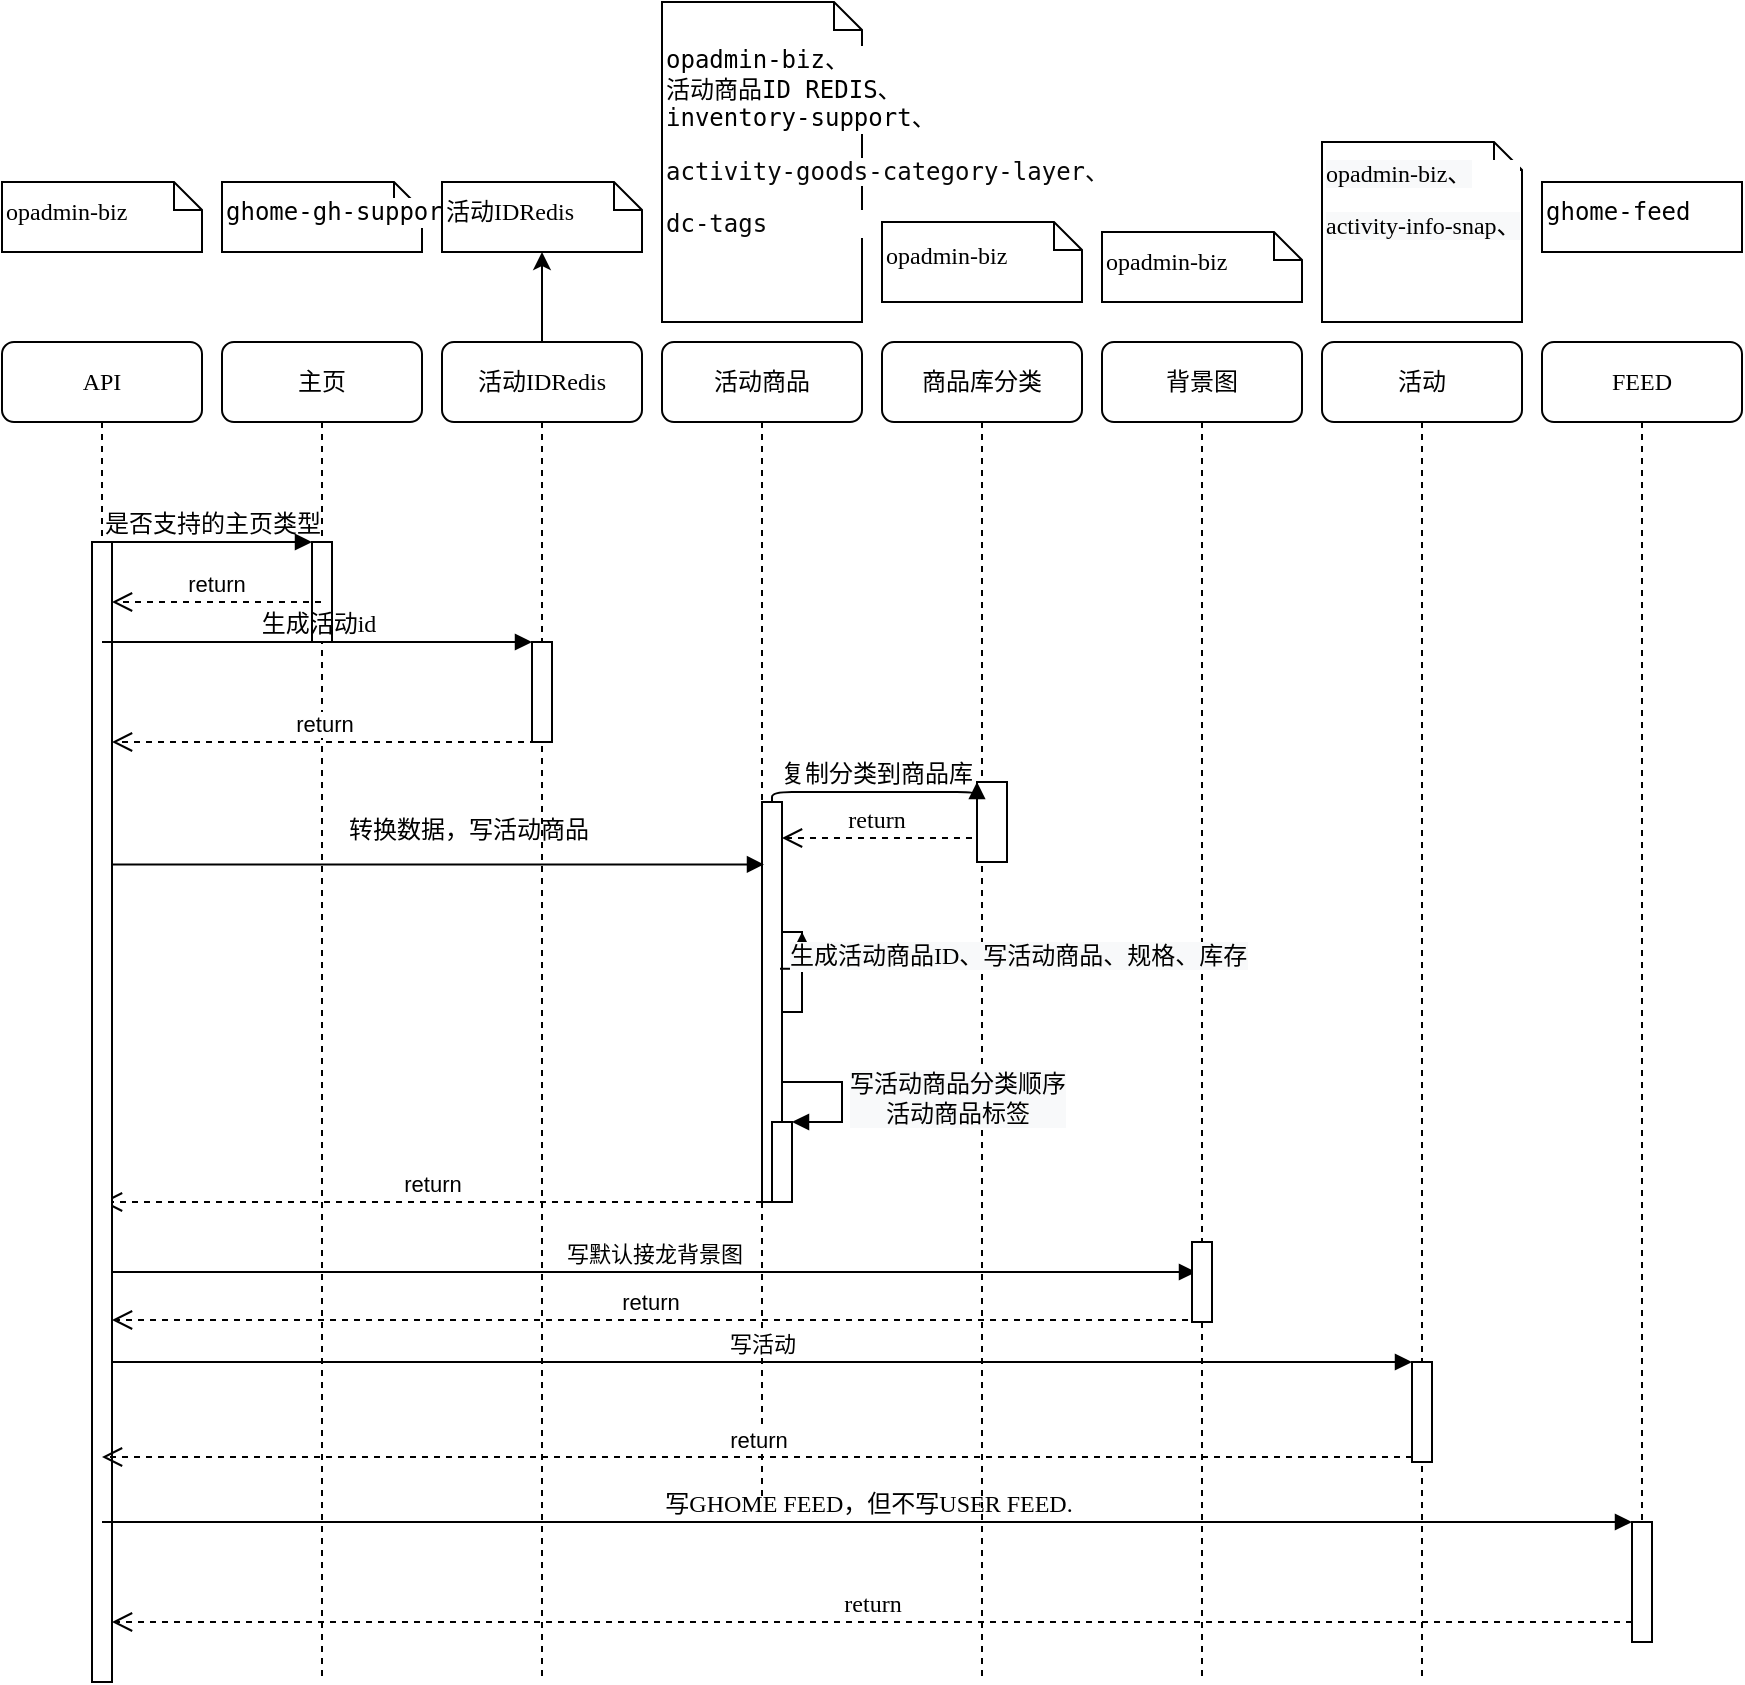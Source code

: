 <mxfile version="20.2.8" type="github">
  <diagram name="Page-1" id="13e1069c-82ec-6db2-03f1-153e76fe0fe0">
    <mxGraphModel dx="1422" dy="1612" grid="1" gridSize="10" guides="1" tooltips="1" connect="1" arrows="1" fold="1" page="1" pageScale="1" pageWidth="1100" pageHeight="850" background="none" math="0" shadow="0">
      <root>
        <mxCell id="0" />
        <mxCell id="1" parent="0" />
        <mxCell id="7baba1c4bc27f4b0-2" value="&lt;pre style=&quot;background-color: rgb(255, 255, 255); font-family: &amp;quot;JetBrains Mono&amp;quot;, monospace; font-size: 9pt;&quot;&gt;&lt;span style=&quot;&quot;&gt;主页&lt;/span&gt;&lt;/pre&gt;" style="shape=umlLifeline;perimeter=lifelinePerimeter;whiteSpace=wrap;html=1;container=1;collapsible=0;recursiveResize=0;outlineConnect=0;rounded=1;shadow=0;comic=0;labelBackgroundColor=none;strokeWidth=1;fontFamily=Verdana;fontSize=12;align=center;fontColor=#000000;" parent="1" vertex="1">
          <mxGeometry x="210" y="110" width="100" height="670" as="geometry" />
        </mxCell>
        <mxCell id="7baba1c4bc27f4b0-10" value="" style="html=1;points=[];perimeter=orthogonalPerimeter;rounded=0;shadow=0;comic=0;labelBackgroundColor=none;strokeWidth=1;fontFamily=Verdana;fontSize=12;align=center;" parent="7baba1c4bc27f4b0-2" vertex="1">
          <mxGeometry x="45" y="100" width="10" height="50" as="geometry" />
        </mxCell>
        <mxCell id="uvjcX-9irBK1Zf8yvH0O-16" value="" style="edgeStyle=orthogonalEdgeStyle;rounded=0;orthogonalLoop=1;jettySize=auto;html=1;fontColor=#000000;" edge="1" parent="1" source="7baba1c4bc27f4b0-3" target="7baba1c4bc27f4b0-42">
          <mxGeometry relative="1" as="geometry" />
        </mxCell>
        <mxCell id="7baba1c4bc27f4b0-3" value="活动IDRedis" style="shape=umlLifeline;perimeter=lifelinePerimeter;whiteSpace=wrap;html=1;container=1;collapsible=0;recursiveResize=0;outlineConnect=0;rounded=1;shadow=0;comic=0;labelBackgroundColor=none;strokeWidth=1;fontFamily=Verdana;fontSize=12;align=center;" parent="1" vertex="1">
          <mxGeometry x="320" y="110" width="100" height="670" as="geometry" />
        </mxCell>
        <mxCell id="uvjcX-9irBK1Zf8yvH0O-20" value="return" style="html=1;verticalAlign=bottom;endArrow=open;dashed=1;endSize=8;rounded=0;fontColor=#000000;" edge="1" parent="7baba1c4bc27f4b0-3" target="7baba1c4bc27f4b0-8">
          <mxGeometry relative="1" as="geometry">
            <mxPoint x="160" y="430" as="sourcePoint" />
            <mxPoint x="80" y="430" as="targetPoint" />
          </mxGeometry>
        </mxCell>
        <mxCell id="7baba1c4bc27f4b0-4" value="商品库分类" style="shape=umlLifeline;perimeter=lifelinePerimeter;whiteSpace=wrap;html=1;container=1;collapsible=0;recursiveResize=0;outlineConnect=0;rounded=1;shadow=0;comic=0;labelBackgroundColor=none;strokeWidth=1;fontFamily=Verdana;fontSize=12;align=center;" parent="1" vertex="1">
          <mxGeometry x="540" y="110" width="100" height="670" as="geometry" />
        </mxCell>
        <mxCell id="7baba1c4bc27f4b0-5" value="活动商品" style="shape=umlLifeline;perimeter=lifelinePerimeter;whiteSpace=wrap;html=1;container=1;collapsible=0;recursiveResize=0;outlineConnect=0;rounded=1;shadow=0;comic=0;labelBackgroundColor=none;strokeWidth=1;fontFamily=Verdana;fontSize=12;align=center;" parent="1" vertex="1">
          <mxGeometry x="430" y="110" width="100" height="580" as="geometry" />
        </mxCell>
        <mxCell id="7baba1c4bc27f4b0-34" value="" style="html=1;points=[];perimeter=orthogonalPerimeter;rounded=0;shadow=0;comic=0;labelBackgroundColor=none;strokeWidth=1;fontFamily=Verdana;fontSize=12;align=center;" parent="7baba1c4bc27f4b0-5" vertex="1">
          <mxGeometry x="50" y="300" width="10" height="70" as="geometry" />
        </mxCell>
        <mxCell id="7baba1c4bc27f4b0-6" value="背景图" style="shape=umlLifeline;perimeter=lifelinePerimeter;whiteSpace=wrap;html=1;container=1;collapsible=0;recursiveResize=0;outlineConnect=0;rounded=1;shadow=0;comic=0;labelBackgroundColor=none;strokeWidth=1;fontFamily=Verdana;fontSize=12;align=center;" parent="1" vertex="1">
          <mxGeometry x="650" y="110" width="100" height="670" as="geometry" />
        </mxCell>
        <mxCell id="7baba1c4bc27f4b0-7" value="活动" style="shape=umlLifeline;perimeter=lifelinePerimeter;whiteSpace=wrap;html=1;container=1;collapsible=0;recursiveResize=0;outlineConnect=0;rounded=1;shadow=0;comic=0;labelBackgroundColor=none;strokeWidth=1;fontFamily=Verdana;fontSize=12;align=center;" parent="1" vertex="1">
          <mxGeometry x="760" y="110" width="100" height="670" as="geometry" />
        </mxCell>
        <mxCell id="uvjcX-9irBK1Zf8yvH0O-23" value="" style="html=1;points=[];perimeter=orthogonalPerimeter;fontColor=#000000;" vertex="1" parent="7baba1c4bc27f4b0-7">
          <mxGeometry x="45" y="510" width="10" height="50" as="geometry" />
        </mxCell>
        <mxCell id="7baba1c4bc27f4b0-8" value="API" style="shape=umlLifeline;perimeter=lifelinePerimeter;whiteSpace=wrap;html=1;container=1;collapsible=0;recursiveResize=0;outlineConnect=0;rounded=1;shadow=0;comic=0;labelBackgroundColor=none;strokeWidth=1;fontFamily=Verdana;fontSize=12;align=center;" parent="1" vertex="1">
          <mxGeometry x="100" y="110" width="100" height="670" as="geometry" />
        </mxCell>
        <mxCell id="7baba1c4bc27f4b0-9" value="" style="html=1;points=[];perimeter=orthogonalPerimeter;rounded=0;shadow=0;comic=0;labelBackgroundColor=none;strokeWidth=1;fontFamily=Verdana;fontSize=12;align=center;" parent="7baba1c4bc27f4b0-8" vertex="1">
          <mxGeometry x="45" y="100" width="10" height="570" as="geometry" />
        </mxCell>
        <mxCell id="uvjcX-9irBK1Zf8yvH0O-21" value="写默认接龙背景图" style="html=1;verticalAlign=bottom;endArrow=block;rounded=0;fontColor=#000000;entryX=0.2;entryY=0.375;entryDx=0;entryDy=0;entryPerimeter=0;" edge="1" parent="7baba1c4bc27f4b0-8" source="7baba1c4bc27f4b0-9" target="7baba1c4bc27f4b0-22">
          <mxGeometry width="80" relative="1" as="geometry">
            <mxPoint x="50" y="480" as="sourcePoint" />
            <mxPoint x="130" y="480" as="targetPoint" />
          </mxGeometry>
        </mxCell>
        <mxCell id="uvjcX-9irBK1Zf8yvH0O-22" value="return" style="html=1;verticalAlign=bottom;endArrow=open;dashed=1;endSize=8;rounded=0;fontColor=#000000;exitX=-0.2;exitY=0.975;exitDx=0;exitDy=0;exitPerimeter=0;" edge="1" parent="7baba1c4bc27f4b0-8" source="7baba1c4bc27f4b0-22" target="7baba1c4bc27f4b0-9">
          <mxGeometry relative="1" as="geometry">
            <mxPoint x="600" y="510" as="sourcePoint" />
            <mxPoint x="520" y="510" as="targetPoint" />
          </mxGeometry>
        </mxCell>
        <mxCell id="7baba1c4bc27f4b0-13" value="" style="html=1;points=[];perimeter=orthogonalPerimeter;rounded=0;shadow=0;comic=0;labelBackgroundColor=none;strokeWidth=1;fontFamily=Verdana;fontSize=12;align=center;" parent="7baba1c4bc27f4b0-8" vertex="1">
          <mxGeometry x="265" y="150" width="10" height="50" as="geometry" />
        </mxCell>
        <mxCell id="7baba1c4bc27f4b0-14" value="生成活动id" style="html=1;verticalAlign=bottom;endArrow=block;entryX=0;entryY=0;labelBackgroundColor=none;fontFamily=Verdana;fontSize=12;edgeStyle=elbowEdgeStyle;elbow=vertical;" parent="7baba1c4bc27f4b0-8" source="7baba1c4bc27f4b0-8" target="7baba1c4bc27f4b0-13" edge="1">
          <mxGeometry relative="1" as="geometry">
            <mxPoint x="270" y="90" as="sourcePoint" />
          </mxGeometry>
        </mxCell>
        <mxCell id="uvjcX-9irBK1Zf8yvH0O-3" value="return" style="html=1;verticalAlign=bottom;endArrow=open;dashed=1;endSize=8;rounded=0;exitX=0.2;exitY=1;exitDx=0;exitDy=0;exitPerimeter=0;" edge="1" parent="7baba1c4bc27f4b0-8" source="7baba1c4bc27f4b0-13" target="7baba1c4bc27f4b0-9">
          <mxGeometry relative="1" as="geometry">
            <mxPoint x="270" y="120" as="sourcePoint" />
            <mxPoint x="190" y="120" as="targetPoint" />
          </mxGeometry>
        </mxCell>
        <mxCell id="7baba1c4bc27f4b0-16" value="" style="html=1;points=[];perimeter=orthogonalPerimeter;rounded=0;shadow=0;comic=0;labelBackgroundColor=none;strokeWidth=1;fontFamily=Verdana;fontSize=12;align=center;" parent="7baba1c4bc27f4b0-8" vertex="1">
          <mxGeometry x="380" y="230" width="10" height="200" as="geometry" />
        </mxCell>
        <mxCell id="7baba1c4bc27f4b0-23" value="转换数据，写活动商品" style="html=1;verticalAlign=bottom;endArrow=block;labelBackgroundColor=none;fontFamily=Verdana;fontSize=12;entryX=0.1;entryY=0.156;entryDx=0;entryDy=0;entryPerimeter=0;" parent="7baba1c4bc27f4b0-8" source="7baba1c4bc27f4b0-9" target="7baba1c4bc27f4b0-16" edge="1">
          <mxGeometry x="0.09" y="8" relative="1" as="geometry">
            <mxPoint x="410" y="310" as="sourcePoint" />
            <mxPoint as="offset" />
          </mxGeometry>
        </mxCell>
        <mxCell id="7baba1c4bc27f4b0-19" value="" style="html=1;points=[];perimeter=orthogonalPerimeter;rounded=0;shadow=0;comic=0;labelBackgroundColor=none;strokeWidth=1;fontFamily=Verdana;fontSize=12;align=center;" parent="7baba1c4bc27f4b0-8" vertex="1">
          <mxGeometry x="487.5" y="220" width="15" height="40" as="geometry" />
        </mxCell>
        <mxCell id="7baba1c4bc27f4b0-20" value="复制分类到商品库" style="html=1;verticalAlign=bottom;endArrow=block;entryX=0;entryY=0;labelBackgroundColor=none;fontFamily=Verdana;fontSize=12;edgeStyle=elbowEdgeStyle;elbow=vertical;" parent="7baba1c4bc27f4b0-8" source="7baba1c4bc27f4b0-16" target="7baba1c4bc27f4b0-19" edge="1">
          <mxGeometry relative="1" as="geometry">
            <mxPoint x="550" y="120" as="sourcePoint" />
          </mxGeometry>
        </mxCell>
        <mxCell id="7baba1c4bc27f4b0-21" value="return" style="html=1;verticalAlign=bottom;endArrow=open;dashed=1;endSize=8;labelBackgroundColor=none;fontFamily=Verdana;fontSize=12;edgeStyle=elbowEdgeStyle;elbow=vertical;exitX=-0.167;exitY=0.7;exitDx=0;exitDy=0;exitPerimeter=0;" parent="7baba1c4bc27f4b0-8" source="7baba1c4bc27f4b0-19" target="7baba1c4bc27f4b0-16" edge="1">
          <mxGeometry relative="1" as="geometry">
            <mxPoint x="550" y="196" as="targetPoint" />
          </mxGeometry>
        </mxCell>
        <mxCell id="uvjcX-9irBK1Zf8yvH0O-26" value="" style="html=1;points=[];perimeter=orthogonalPerimeter;fontColor=#000000;" vertex="1" parent="7baba1c4bc27f4b0-8">
          <mxGeometry x="390" y="295" width="10" height="40" as="geometry" />
        </mxCell>
        <mxCell id="uvjcX-9irBK1Zf8yvH0O-27" value="&lt;span style=&quot;font-family: Verdana; font-size: 12px; text-align: center; background-color: rgb(248, 249, 250);&quot;&gt;生成活动商品ID、写活动商品、规格、库存&lt;/span&gt;" style="edgeStyle=orthogonalEdgeStyle;html=1;align=left;spacingLeft=2;endArrow=block;rounded=0;entryX=1;entryY=0;fontColor=#000000;exitX=0.9;exitY=0.417;exitDx=0;exitDy=0;exitPerimeter=0;" edge="1" target="uvjcX-9irBK1Zf8yvH0O-26" parent="7baba1c4bc27f4b0-8" source="7baba1c4bc27f4b0-16">
          <mxGeometry x="0.14" y="10" relative="1" as="geometry">
            <mxPoint x="340" y="310" as="sourcePoint" />
            <mxPoint as="offset" />
          </mxGeometry>
        </mxCell>
        <mxCell id="uvjcX-9irBK1Zf8yvH0O-30" value="" style="html=1;points=[];perimeter=orthogonalPerimeter;fontColor=#000000;" vertex="1" parent="7baba1c4bc27f4b0-8">
          <mxGeometry x="385" y="390" width="10" height="40" as="geometry" />
        </mxCell>
        <mxCell id="uvjcX-9irBK1Zf8yvH0O-31" value="&lt;div style=&quot;font-size: 12px; background-color: rgb(248, 249, 250); text-align: center;&quot;&gt;&lt;font face=&quot;Verdana&quot;&gt;写活动商品分类顺序&lt;/font&gt;&lt;/div&gt;&lt;div style=&quot;font-size: 12px; background-color: rgb(248, 249, 250); text-align: center;&quot;&gt;&lt;font face=&quot;Verdana&quot;&gt;活动商品标签&lt;/font&gt;&lt;/div&gt;" style="edgeStyle=orthogonalEdgeStyle;html=1;align=left;spacingLeft=2;endArrow=block;rounded=0;entryX=1;entryY=0;fontColor=#000000;" edge="1" target="uvjcX-9irBK1Zf8yvH0O-30" parent="7baba1c4bc27f4b0-8">
          <mxGeometry relative="1" as="geometry">
            <mxPoint x="390" y="370" as="sourcePoint" />
            <Array as="points">
              <mxPoint x="420" y="370" />
            </Array>
          </mxGeometry>
        </mxCell>
        <mxCell id="7baba1c4bc27f4b0-22" value="" style="html=1;points=[];perimeter=orthogonalPerimeter;rounded=0;shadow=0;comic=0;labelBackgroundColor=none;strokeWidth=1;fontFamily=Verdana;fontSize=12;align=center;" parent="7baba1c4bc27f4b0-8" vertex="1">
          <mxGeometry x="595" y="450" width="10" height="40" as="geometry" />
        </mxCell>
        <mxCell id="7baba1c4bc27f4b0-29" value="写GHOME FEED，但不写USER FEED." style="html=1;verticalAlign=bottom;endArrow=block;entryX=0;entryY=0;labelBackgroundColor=none;fontFamily=Verdana;fontSize=12;edgeStyle=elbowEdgeStyle;elbow=vertical;" parent="1" source="7baba1c4bc27f4b0-8" target="7baba1c4bc27f4b0-28" edge="1">
          <mxGeometry relative="1" as="geometry">
            <mxPoint x="600" y="550" as="sourcePoint" />
          </mxGeometry>
        </mxCell>
        <mxCell id="7baba1c4bc27f4b0-30" value="return" style="html=1;verticalAlign=bottom;endArrow=open;dashed=1;endSize=8;labelBackgroundColor=none;fontFamily=Verdana;fontSize=12;edgeStyle=elbowEdgeStyle;elbow=vertical;" parent="1" source="7baba1c4bc27f4b0-28" target="7baba1c4bc27f4b0-9" edge="1">
          <mxGeometry relative="1" as="geometry">
            <mxPoint x="800" y="626" as="targetPoint" />
            <Array as="points">
              <mxPoint x="660" y="750" />
              <mxPoint x="500" y="700" />
              <mxPoint x="570" y="600" />
            </Array>
          </mxGeometry>
        </mxCell>
        <mxCell id="7baba1c4bc27f4b0-11" value="是否支持的主页类型" style="html=1;verticalAlign=bottom;endArrow=block;entryX=0;entryY=0;labelBackgroundColor=none;fontFamily=Verdana;fontSize=12;edgeStyle=elbowEdgeStyle;elbow=vertical;" parent="1" source="7baba1c4bc27f4b0-9" target="7baba1c4bc27f4b0-10" edge="1">
          <mxGeometry relative="1" as="geometry">
            <mxPoint x="220" y="190" as="sourcePoint" />
          </mxGeometry>
        </mxCell>
        <mxCell id="7baba1c4bc27f4b0-40" value="&lt;span style=&quot;text-align: center;&quot;&gt;opadmin-biz&lt;/span&gt;" style="shape=note;whiteSpace=wrap;html=1;size=14;verticalAlign=middle;align=left;spacingTop=-6;rounded=0;shadow=0;comic=0;labelBackgroundColor=none;strokeWidth=1;fontFamily=Verdana;fontSize=12" parent="1" vertex="1">
          <mxGeometry x="100" y="30" width="100" height="35" as="geometry" />
        </mxCell>
        <mxCell id="7baba1c4bc27f4b0-41" value="&lt;pre style=&quot;background-color: rgb(255, 255, 255); font-family: &amp;quot;JetBrains Mono&amp;quot;, monospace; font-size: 9pt;&quot;&gt;&lt;span style=&quot;&quot;&gt;ghome-gh-support&lt;/span&gt;&lt;/pre&gt;" style="shape=note;whiteSpace=wrap;html=1;size=14;verticalAlign=middle;align=left;spacingTop=-6;rounded=0;shadow=0;comic=0;labelBackgroundColor=none;strokeWidth=1;fontFamily=Verdana;fontSize=12;fontColor=#000000;" parent="1" vertex="1">
          <mxGeometry x="210" y="30" width="100" height="35" as="geometry" />
        </mxCell>
        <mxCell id="7baba1c4bc27f4b0-42" value="&lt;div style=&quot;text-align: center;&quot;&gt;活动IDRedis&lt;br&gt;&lt;/div&gt;" style="shape=note;whiteSpace=wrap;html=1;size=14;verticalAlign=middle;align=left;spacingTop=-6;rounded=0;shadow=0;comic=0;labelBackgroundColor=none;strokeWidth=1;fontFamily=Verdana;fontSize=12" parent="1" vertex="1">
          <mxGeometry x="320" y="30" width="100" height="35" as="geometry" />
        </mxCell>
        <mxCell id="7baba1c4bc27f4b0-43" value="&lt;p style=&quot;background-color: rgb(255, 255, 255); font-family: &amp;quot;JetBrains Mono&amp;quot;, monospace; font-size: 9pt;&quot;&gt;&lt;span style=&quot;text-align: center;&quot;&gt;opadmin-biz、&lt;br&gt;&lt;/span&gt;&lt;span style=&quot;text-align: center;&quot;&gt;活动商品ID REDIS、&lt;br&gt;&lt;/span&gt;&lt;span style=&quot;&quot;&gt;inventory-support、&lt;/span&gt;&lt;/p&gt;&lt;pre style=&quot;font-size: 9pt; background-color: rgb(255, 255, 255); color: rgb(8, 8, 8); font-family: &amp;quot;JetBrains Mono&amp;quot;, monospace;&quot;&gt;activity-goods-category-layer、&lt;/pre&gt;&lt;pre style=&quot;font-size: 9pt; background-color: rgb(255, 255, 255); color: rgb(8, 8, 8); font-family: &amp;quot;JetBrains Mono&amp;quot;, monospace;&quot;&gt;dc-tags&lt;/pre&gt;&lt;span style=&quot;text-align: center;&quot;&gt;&lt;br&gt;&lt;/span&gt;" style="shape=note;whiteSpace=wrap;html=1;size=14;verticalAlign=middle;align=left;spacingTop=-6;rounded=0;shadow=0;comic=0;labelBackgroundColor=none;strokeWidth=1;fontFamily=Verdana;fontSize=12;fontColor=#000000;" parent="1" vertex="1">
          <mxGeometry x="430" y="-60" width="100" height="160" as="geometry" />
        </mxCell>
        <mxCell id="7baba1c4bc27f4b0-44" value="&lt;span style=&quot;text-align: center;&quot;&gt;opadmin-biz&lt;/span&gt;" style="shape=note;whiteSpace=wrap;html=1;size=14;verticalAlign=middle;align=left;spacingTop=-6;rounded=0;shadow=0;comic=0;labelBackgroundColor=none;strokeWidth=1;fontFamily=Verdana;fontSize=12" parent="1" vertex="1">
          <mxGeometry x="540" y="50" width="100" height="40" as="geometry" />
        </mxCell>
        <mxCell id="7baba1c4bc27f4b0-45" value="&lt;span style=&quot;text-align: center;&quot;&gt;opadmin-biz&lt;/span&gt;" style="shape=note;whiteSpace=wrap;html=1;size=14;verticalAlign=middle;align=left;spacingTop=-6;rounded=0;shadow=0;comic=0;labelBackgroundColor=none;strokeWidth=1;fontFamily=Verdana;fontSize=12" parent="1" vertex="1">
          <mxGeometry x="650" y="55" width="100" height="35" as="geometry" />
        </mxCell>
        <mxCell id="7baba1c4bc27f4b0-46" value="&lt;pre style=&quot;background-color:#ffffff;color:#080808;font-family:&#39;JetBrains Mono&#39;,monospace;font-size:9.0pt;&quot;&gt;&lt;span style=&quot;color: rgb(0, 0, 0); font-family: Verdana; text-align: center; background-color: rgb(248, 249, 250);&quot;&gt;opadmin-biz、&lt;/span&gt;&lt;br&gt;&lt;/pre&gt;&lt;pre style=&quot;background-color:#ffffff;color:#080808;font-family:&#39;JetBrains Mono&#39;,monospace;font-size:9.0pt;&quot;&gt;&lt;span style=&quot;color: rgb(0, 0, 0); font-family: Verdana; text-align: center; background-color: rgb(248, 249, 250);&quot;&gt;activity-info-snap、&lt;/span&gt;&lt;/pre&gt;&lt;pre style=&quot;background-color:#ffffff;color:#080808;font-family:&#39;JetBrains Mono&#39;,monospace;font-size:9.0pt;&quot;&gt;&lt;br&gt;&lt;/pre&gt;" style="shape=note;whiteSpace=wrap;html=1;size=14;verticalAlign=middle;align=left;spacingTop=-6;rounded=0;shadow=0;comic=0;labelBackgroundColor=none;strokeWidth=1;fontFamily=Verdana;fontSize=12" parent="1" vertex="1">
          <mxGeometry x="760" y="10" width="100" height="90" as="geometry" />
        </mxCell>
        <mxCell id="uvjcX-9irBK1Zf8yvH0O-8" value="FEED" style="shape=umlLifeline;perimeter=lifelinePerimeter;whiteSpace=wrap;html=1;container=1;collapsible=0;recursiveResize=0;outlineConnect=0;rounded=1;shadow=0;comic=0;labelBackgroundColor=none;strokeWidth=1;fontFamily=Verdana;fontSize=12;align=center;" vertex="1" parent="1">
          <mxGeometry x="870" y="110" width="100" height="600" as="geometry" />
        </mxCell>
        <mxCell id="uvjcX-9irBK1Zf8yvH0O-9" value="&lt;pre style=&quot;background-color: rgb(255, 255, 255); font-family: &amp;quot;JetBrains Mono&amp;quot;, monospace; font-size: 9pt;&quot;&gt;&lt;span style=&quot;&quot;&gt;ghome-feed&lt;/span&gt;&lt;/pre&gt;" style="shape=note;whiteSpace=wrap;html=1;size=0;verticalAlign=middle;align=left;spacingTop=-6;rounded=0;shadow=0;comic=0;labelBackgroundColor=none;strokeWidth=1;fontFamily=Verdana;fontSize=12;fontColor=#000000;" vertex="1" parent="1">
          <mxGeometry x="870" y="30" width="100" height="35" as="geometry" />
        </mxCell>
        <mxCell id="uvjcX-9irBK1Zf8yvH0O-11" value="return" style="html=1;verticalAlign=bottom;endArrow=open;dashed=1;endSize=8;rounded=0;" edge="1" parent="1" source="7baba1c4bc27f4b0-2" target="7baba1c4bc27f4b0-9">
          <mxGeometry relative="1" as="geometry">
            <mxPoint x="250" y="220" as="sourcePoint" />
            <mxPoint x="170" y="210" as="targetPoint" />
            <Array as="points">
              <mxPoint x="220" y="240" />
            </Array>
          </mxGeometry>
        </mxCell>
        <mxCell id="7baba1c4bc27f4b0-28" value="" style="html=1;points=[];perimeter=orthogonalPerimeter;rounded=0;shadow=0;comic=0;labelBackgroundColor=none;strokeWidth=1;fontFamily=Verdana;fontSize=12;align=center;" parent="1" vertex="1">
          <mxGeometry x="915" y="700" width="10" height="60" as="geometry" />
        </mxCell>
        <mxCell id="uvjcX-9irBK1Zf8yvH0O-24" value="写活动" style="html=1;verticalAlign=bottom;endArrow=block;entryX=0;entryY=0;rounded=0;fontColor=#000000;" edge="1" target="uvjcX-9irBK1Zf8yvH0O-23" parent="1" source="7baba1c4bc27f4b0-9">
          <mxGeometry relative="1" as="geometry">
            <mxPoint x="735" y="640" as="sourcePoint" />
          </mxGeometry>
        </mxCell>
        <mxCell id="uvjcX-9irBK1Zf8yvH0O-25" value="return" style="html=1;verticalAlign=bottom;endArrow=open;dashed=1;endSize=8;exitX=0;exitY=0.95;rounded=0;fontColor=#000000;" edge="1" source="uvjcX-9irBK1Zf8yvH0O-23" parent="1" target="7baba1c4bc27f4b0-8">
          <mxGeometry relative="1" as="geometry">
            <mxPoint x="735" y="716" as="targetPoint" />
          </mxGeometry>
        </mxCell>
      </root>
    </mxGraphModel>
  </diagram>
</mxfile>
